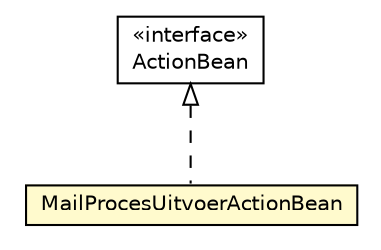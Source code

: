 #!/usr/local/bin/dot
#
# Class diagram 
# Generated by UMLGraph version R5_6-24-gf6e263 (http://www.umlgraph.org/)
#

digraph G {
	edge [fontname="Helvetica",fontsize=10,labelfontname="Helvetica",labelfontsize=10];
	node [fontname="Helvetica",fontsize=10,shape=plaintext];
	nodesep=0.25;
	ranksep=0.5;
	// nl.b3p.brmo.service.stripes.MailProcesUitvoerActionBean
	c1600 [label=<<table title="nl.b3p.brmo.service.stripes.MailProcesUitvoerActionBean" border="0" cellborder="1" cellspacing="0" cellpadding="2" port="p" bgcolor="lemonChiffon" href="./MailProcesUitvoerActionBean.html">
		<tr><td><table border="0" cellspacing="0" cellpadding="1">
<tr><td align="center" balign="center"> MailProcesUitvoerActionBean </td></tr>
		</table></td></tr>
		</table>>, URL="./MailProcesUitvoerActionBean.html", fontname="Helvetica", fontcolor="black", fontsize=10.0];
	//nl.b3p.brmo.service.stripes.MailProcesUitvoerActionBean implements net.sourceforge.stripes.action.ActionBean
	c1628:p -> c1600:p [dir=back,arrowtail=empty,style=dashed];
	// net.sourceforge.stripes.action.ActionBean
	c1628 [label=<<table title="net.sourceforge.stripes.action.ActionBean" border="0" cellborder="1" cellspacing="0" cellpadding="2" port="p">
		<tr><td><table border="0" cellspacing="0" cellpadding="1">
<tr><td align="center" balign="center"> &#171;interface&#187; </td></tr>
<tr><td align="center" balign="center"> ActionBean </td></tr>
		</table></td></tr>
		</table>>, URL="null", fontname="Helvetica", fontcolor="black", fontsize=10.0];
}


